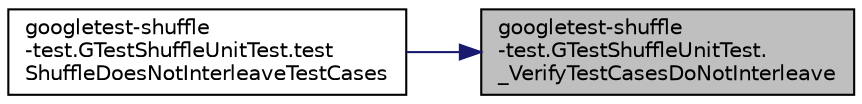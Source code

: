 digraph "googletest-shuffle-test.GTestShuffleUnitTest._VerifyTestCasesDoNotInterleave"
{
 // LATEX_PDF_SIZE
  bgcolor="transparent";
  edge [fontname="Helvetica",fontsize="10",labelfontname="Helvetica",labelfontsize="10"];
  node [fontname="Helvetica",fontsize="10",shape=record];
  rankdir="RL";
  Node1 [label="googletest-shuffle\l-test.GTestShuffleUnitTest.\l_VerifyTestCasesDoNotInterleave",height=0.2,width=0.4,color="black", fillcolor="grey75", style="filled", fontcolor="black",tooltip=" "];
  Node1 -> Node2 [dir="back",color="midnightblue",fontsize="10",style="solid",fontname="Helvetica"];
  Node2 [label="googletest-shuffle\l-test.GTestShuffleUnitTest.test\lShuffleDoesNotInterleaveTestCases",height=0.2,width=0.4,color="black",URL="$classgoogletest-shuffle-test_1_1GTestShuffleUnitTest.html#a837b80b2c328cf030812d67b5d977b45",tooltip=" "];
}

